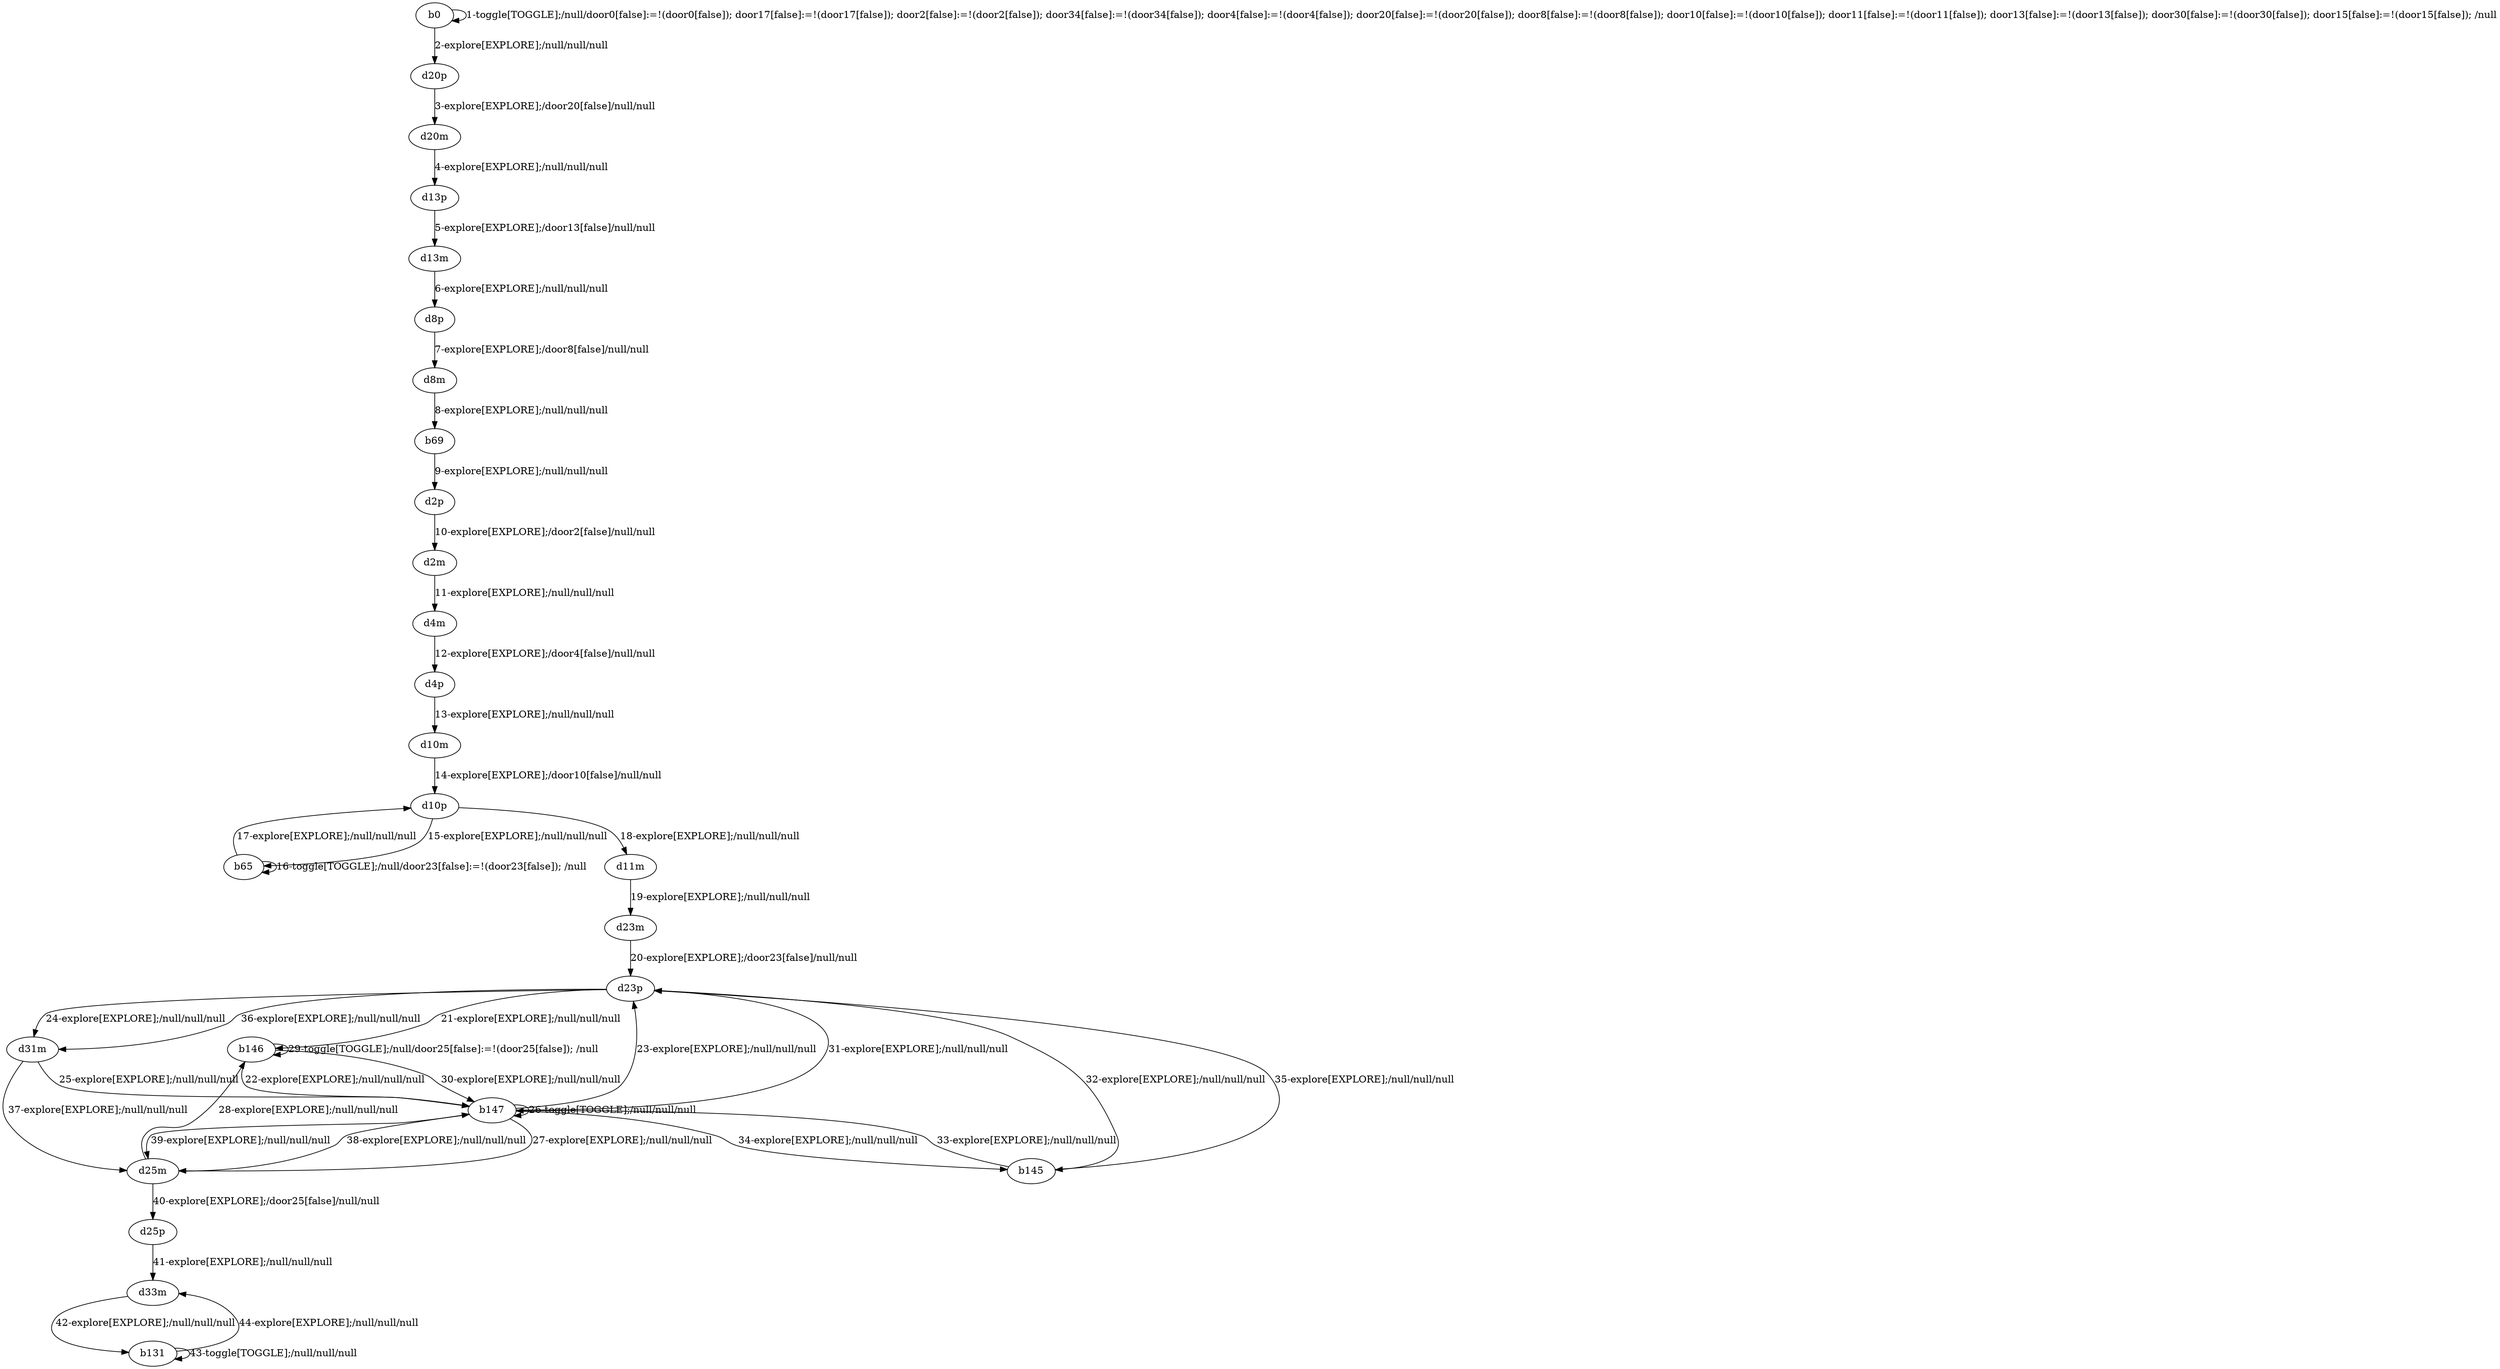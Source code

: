 # Total number of goals covered by this test: 3
# d33m --> b131
# b131 --> d33m
# b131 --> b131

digraph g {
"b0" -> "b0" [label = "1-toggle[TOGGLE];/null/door0[false]:=!(door0[false]); door17[false]:=!(door17[false]); door2[false]:=!(door2[false]); door34[false]:=!(door34[false]); door4[false]:=!(door4[false]); door20[false]:=!(door20[false]); door8[false]:=!(door8[false]); door10[false]:=!(door10[false]); door11[false]:=!(door11[false]); door13[false]:=!(door13[false]); door30[false]:=!(door30[false]); door15[false]:=!(door15[false]); /null"];
"b0" -> "d20p" [label = "2-explore[EXPLORE];/null/null/null"];
"d20p" -> "d20m" [label = "3-explore[EXPLORE];/door20[false]/null/null"];
"d20m" -> "d13p" [label = "4-explore[EXPLORE];/null/null/null"];
"d13p" -> "d13m" [label = "5-explore[EXPLORE];/door13[false]/null/null"];
"d13m" -> "d8p" [label = "6-explore[EXPLORE];/null/null/null"];
"d8p" -> "d8m" [label = "7-explore[EXPLORE];/door8[false]/null/null"];
"d8m" -> "b69" [label = "8-explore[EXPLORE];/null/null/null"];
"b69" -> "d2p" [label = "9-explore[EXPLORE];/null/null/null"];
"d2p" -> "d2m" [label = "10-explore[EXPLORE];/door2[false]/null/null"];
"d2m" -> "d4m" [label = "11-explore[EXPLORE];/null/null/null"];
"d4m" -> "d4p" [label = "12-explore[EXPLORE];/door4[false]/null/null"];
"d4p" -> "d10m" [label = "13-explore[EXPLORE];/null/null/null"];
"d10m" -> "d10p" [label = "14-explore[EXPLORE];/door10[false]/null/null"];
"d10p" -> "b65" [label = "15-explore[EXPLORE];/null/null/null"];
"b65" -> "b65" [label = "16-toggle[TOGGLE];/null/door23[false]:=!(door23[false]); /null"];
"b65" -> "d10p" [label = "17-explore[EXPLORE];/null/null/null"];
"d10p" -> "d11m" [label = "18-explore[EXPLORE];/null/null/null"];
"d11m" -> "d23m" [label = "19-explore[EXPLORE];/null/null/null"];
"d23m" -> "d23p" [label = "20-explore[EXPLORE];/door23[false]/null/null"];
"d23p" -> "b146" [label = "21-explore[EXPLORE];/null/null/null"];
"b146" -> "b147" [label = "22-explore[EXPLORE];/null/null/null"];
"b147" -> "d23p" [label = "23-explore[EXPLORE];/null/null/null"];
"d23p" -> "d31m" [label = "24-explore[EXPLORE];/null/null/null"];
"d31m" -> "b147" [label = "25-explore[EXPLORE];/null/null/null"];
"b147" -> "b147" [label = "26-toggle[TOGGLE];/null/null/null"];
"b147" -> "d25m" [label = "27-explore[EXPLORE];/null/null/null"];
"d25m" -> "b146" [label = "28-explore[EXPLORE];/null/null/null"];
"b146" -> "b146" [label = "29-toggle[TOGGLE];/null/door25[false]:=!(door25[false]); /null"];
"b146" -> "b147" [label = "30-explore[EXPLORE];/null/null/null"];
"b147" -> "d23p" [label = "31-explore[EXPLORE];/null/null/null"];
"d23p" -> "b145" [label = "32-explore[EXPLORE];/null/null/null"];
"b145" -> "b147" [label = "33-explore[EXPLORE];/null/null/null"];
"b147" -> "b145" [label = "34-explore[EXPLORE];/null/null/null"];
"b145" -> "d23p" [label = "35-explore[EXPLORE];/null/null/null"];
"d23p" -> "d31m" [label = "36-explore[EXPLORE];/null/null/null"];
"d31m" -> "d25m" [label = "37-explore[EXPLORE];/null/null/null"];
"d25m" -> "b147" [label = "38-explore[EXPLORE];/null/null/null"];
"b147" -> "d25m" [label = "39-explore[EXPLORE];/null/null/null"];
"d25m" -> "d25p" [label = "40-explore[EXPLORE];/door25[false]/null/null"];
"d25p" -> "d33m" [label = "41-explore[EXPLORE];/null/null/null"];
"d33m" -> "b131" [label = "42-explore[EXPLORE];/null/null/null"];
"b131" -> "b131" [label = "43-toggle[TOGGLE];/null/null/null"];
"b131" -> "d33m" [label = "44-explore[EXPLORE];/null/null/null"];
}